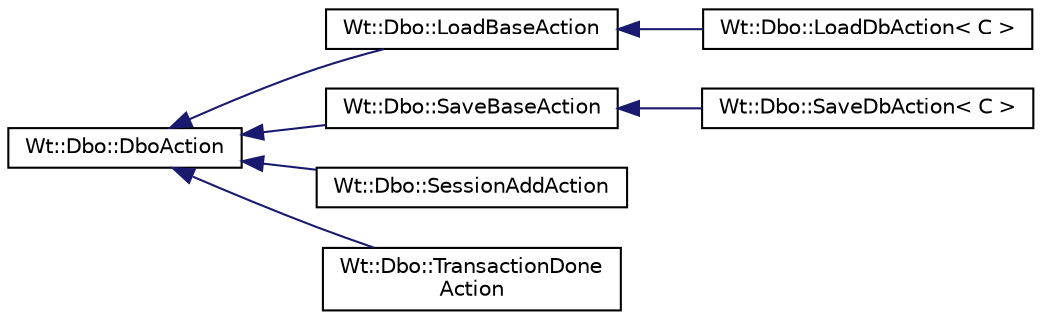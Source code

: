 digraph "Graphical Class Hierarchy"
{
 // LATEX_PDF_SIZE
  edge [fontname="Helvetica",fontsize="10",labelfontname="Helvetica",labelfontsize="10"];
  node [fontname="Helvetica",fontsize="10",shape=record];
  rankdir="LR";
  Node0 [label="Wt::Dbo::DboAction",height=0.2,width=0.4,color="black", fillcolor="white", style="filled",URL="$classWt_1_1Dbo_1_1DboAction.html",tooltip=" "];
  Node0 -> Node1 [dir="back",color="midnightblue",fontsize="10",style="solid",fontname="Helvetica"];
  Node1 [label="Wt::Dbo::LoadBaseAction",height=0.2,width=0.4,color="black", fillcolor="white", style="filled",URL="$classWt_1_1Dbo_1_1LoadBaseAction.html",tooltip=" "];
  Node1 -> Node2 [dir="back",color="midnightblue",fontsize="10",style="solid",fontname="Helvetica"];
  Node2 [label="Wt::Dbo::LoadDbAction\< C \>",height=0.2,width=0.4,color="black", fillcolor="white", style="filled",URL="$classWt_1_1Dbo_1_1LoadDbAction.html",tooltip=" "];
  Node0 -> Node3 [dir="back",color="midnightblue",fontsize="10",style="solid",fontname="Helvetica"];
  Node3 [label="Wt::Dbo::SaveBaseAction",height=0.2,width=0.4,color="black", fillcolor="white", style="filled",URL="$classWt_1_1Dbo_1_1SaveBaseAction.html",tooltip=" "];
  Node3 -> Node4 [dir="back",color="midnightblue",fontsize="10",style="solid",fontname="Helvetica"];
  Node4 [label="Wt::Dbo::SaveDbAction\< C \>",height=0.2,width=0.4,color="black", fillcolor="white", style="filled",URL="$classWt_1_1Dbo_1_1SaveDbAction.html",tooltip=" "];
  Node0 -> Node5 [dir="back",color="midnightblue",fontsize="10",style="solid",fontname="Helvetica"];
  Node5 [label="Wt::Dbo::SessionAddAction",height=0.2,width=0.4,color="black", fillcolor="white", style="filled",URL="$classWt_1_1Dbo_1_1SessionAddAction.html",tooltip=" "];
  Node0 -> Node6 [dir="back",color="midnightblue",fontsize="10",style="solid",fontname="Helvetica"];
  Node6 [label="Wt::Dbo::TransactionDone\lAction",height=0.2,width=0.4,color="black", fillcolor="white", style="filled",URL="$classWt_1_1Dbo_1_1TransactionDoneAction.html",tooltip=" "];
}
